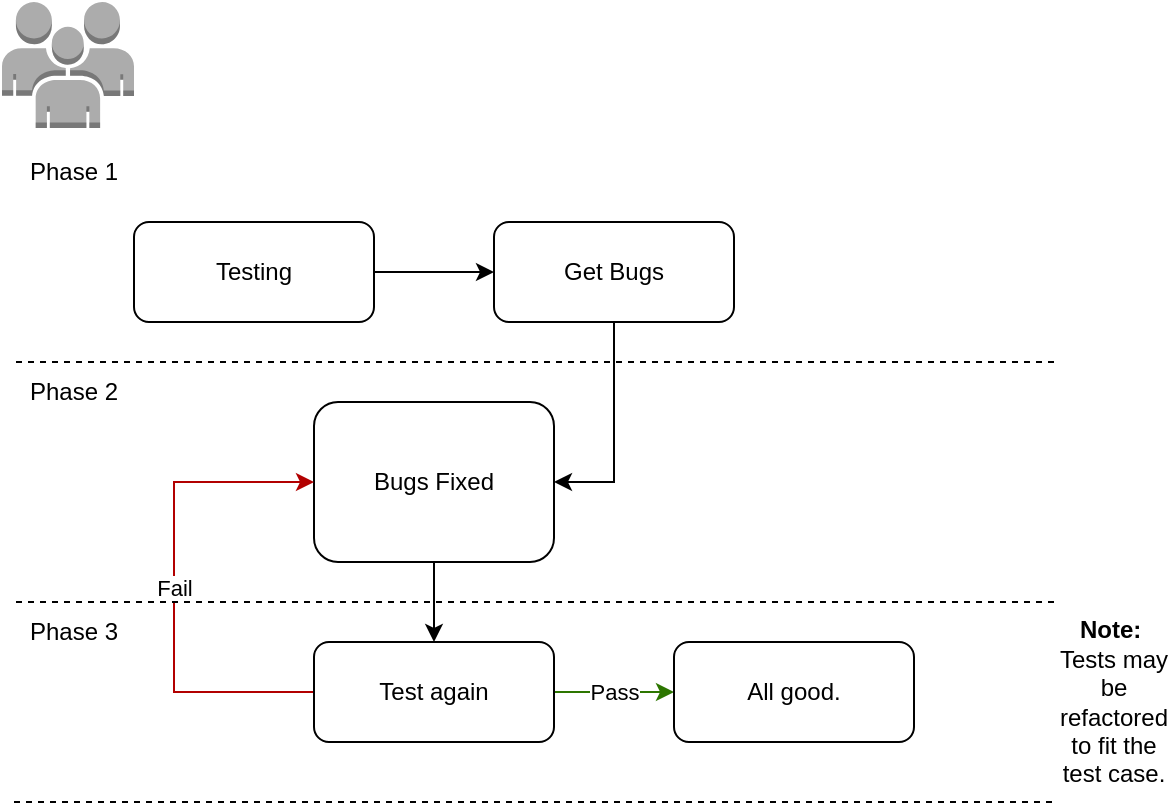 <mxfile version="22.1.2" type="device">
  <diagram id="C5RBs43oDa-KdzZeNtuy" name="Page-1">
    <mxGraphModel dx="880" dy="1695" grid="1" gridSize="10" guides="1" tooltips="1" connect="1" arrows="1" fold="1" page="1" pageScale="1" pageWidth="827" pageHeight="1169" math="0" shadow="0">
      <root>
        <mxCell id="WIyWlLk6GJQsqaUBKTNV-0" />
        <mxCell id="WIyWlLk6GJQsqaUBKTNV-1" parent="WIyWlLk6GJQsqaUBKTNV-0" />
        <mxCell id="XdQMdt_0wAIVgIbwpiIw-6" style="edgeStyle=orthogonalEdgeStyle;rounded=0;orthogonalLoop=1;jettySize=auto;html=1;entryX=0;entryY=0.5;entryDx=0;entryDy=0;" edge="1" parent="WIyWlLk6GJQsqaUBKTNV-1" source="XdQMdt_0wAIVgIbwpiIw-1" target="XdQMdt_0wAIVgIbwpiIw-2">
          <mxGeometry relative="1" as="geometry" />
        </mxCell>
        <mxCell id="XdQMdt_0wAIVgIbwpiIw-1" value="Testing" style="rounded=1;whiteSpace=wrap;html=1;" vertex="1" parent="WIyWlLk6GJQsqaUBKTNV-1">
          <mxGeometry x="140" y="100" width="120" height="50" as="geometry" />
        </mxCell>
        <mxCell id="XdQMdt_0wAIVgIbwpiIw-7" style="edgeStyle=orthogonalEdgeStyle;rounded=0;orthogonalLoop=1;jettySize=auto;html=1;exitX=0.5;exitY=1;exitDx=0;exitDy=0;entryX=1;entryY=0.5;entryDx=0;entryDy=0;" edge="1" parent="WIyWlLk6GJQsqaUBKTNV-1" source="XdQMdt_0wAIVgIbwpiIw-2" target="XdQMdt_0wAIVgIbwpiIw-3">
          <mxGeometry relative="1" as="geometry" />
        </mxCell>
        <mxCell id="XdQMdt_0wAIVgIbwpiIw-2" value="Get Bugs" style="rounded=1;whiteSpace=wrap;html=1;" vertex="1" parent="WIyWlLk6GJQsqaUBKTNV-1">
          <mxGeometry x="320" y="100" width="120" height="50" as="geometry" />
        </mxCell>
        <mxCell id="XdQMdt_0wAIVgIbwpiIw-10" style="edgeStyle=orthogonalEdgeStyle;rounded=0;orthogonalLoop=1;jettySize=auto;html=1;entryX=0.5;entryY=0;entryDx=0;entryDy=0;" edge="1" parent="WIyWlLk6GJQsqaUBKTNV-1" source="XdQMdt_0wAIVgIbwpiIw-3" target="XdQMdt_0wAIVgIbwpiIw-4">
          <mxGeometry relative="1" as="geometry" />
        </mxCell>
        <mxCell id="XdQMdt_0wAIVgIbwpiIw-3" value="Bugs Fixed" style="rounded=1;whiteSpace=wrap;html=1;" vertex="1" parent="WIyWlLk6GJQsqaUBKTNV-1">
          <mxGeometry x="230" y="190" width="120" height="80" as="geometry" />
        </mxCell>
        <mxCell id="XdQMdt_0wAIVgIbwpiIw-11" value="Pass" style="edgeStyle=orthogonalEdgeStyle;rounded=0;orthogonalLoop=1;jettySize=auto;html=1;exitX=1;exitY=0.5;exitDx=0;exitDy=0;entryX=0;entryY=0.5;entryDx=0;entryDy=0;fillColor=#60a917;strokeColor=#2D7600;" edge="1" parent="WIyWlLk6GJQsqaUBKTNV-1" source="XdQMdt_0wAIVgIbwpiIw-4" target="XdQMdt_0wAIVgIbwpiIw-5">
          <mxGeometry relative="1" as="geometry" />
        </mxCell>
        <mxCell id="XdQMdt_0wAIVgIbwpiIw-12" value="Fail" style="edgeStyle=orthogonalEdgeStyle;rounded=0;orthogonalLoop=1;jettySize=auto;html=1;entryX=0;entryY=0.5;entryDx=0;entryDy=0;fillColor=#e51400;strokeColor=#B20000;" edge="1" parent="WIyWlLk6GJQsqaUBKTNV-1" source="XdQMdt_0wAIVgIbwpiIw-4" target="XdQMdt_0wAIVgIbwpiIw-3">
          <mxGeometry relative="1" as="geometry">
            <mxPoint x="80" y="220" as="targetPoint" />
            <Array as="points">
              <mxPoint x="160" y="335" />
              <mxPoint x="160" y="230" />
            </Array>
          </mxGeometry>
        </mxCell>
        <mxCell id="XdQMdt_0wAIVgIbwpiIw-4" value="Test again" style="rounded=1;whiteSpace=wrap;html=1;" vertex="1" parent="WIyWlLk6GJQsqaUBKTNV-1">
          <mxGeometry x="230" y="310" width="120" height="50" as="geometry" />
        </mxCell>
        <mxCell id="XdQMdt_0wAIVgIbwpiIw-5" value="All good." style="rounded=1;whiteSpace=wrap;html=1;" vertex="1" parent="WIyWlLk6GJQsqaUBKTNV-1">
          <mxGeometry x="410" y="310" width="120" height="50" as="geometry" />
        </mxCell>
        <mxCell id="XdQMdt_0wAIVgIbwpiIw-13" value="" style="endArrow=none;dashed=1;html=1;rounded=0;" edge="1" parent="WIyWlLk6GJQsqaUBKTNV-1">
          <mxGeometry width="50" height="50" relative="1" as="geometry">
            <mxPoint x="600" y="170" as="sourcePoint" />
            <mxPoint x="80" y="170" as="targetPoint" />
          </mxGeometry>
        </mxCell>
        <mxCell id="XdQMdt_0wAIVgIbwpiIw-14" value="" style="endArrow=none;dashed=1;html=1;rounded=0;" edge="1" parent="WIyWlLk6GJQsqaUBKTNV-1">
          <mxGeometry width="50" height="50" relative="1" as="geometry">
            <mxPoint x="600" y="290" as="sourcePoint" />
            <mxPoint x="80" y="290" as="targetPoint" />
          </mxGeometry>
        </mxCell>
        <mxCell id="XdQMdt_0wAIVgIbwpiIw-15" value="" style="endArrow=none;dashed=1;html=1;rounded=0;" edge="1" parent="WIyWlLk6GJQsqaUBKTNV-1">
          <mxGeometry width="50" height="50" relative="1" as="geometry">
            <mxPoint x="599" y="390" as="sourcePoint" />
            <mxPoint x="79" y="390" as="targetPoint" />
          </mxGeometry>
        </mxCell>
        <mxCell id="XdQMdt_0wAIVgIbwpiIw-16" value="Phase 1" style="text;html=1;strokeColor=none;fillColor=none;align=center;verticalAlign=middle;whiteSpace=wrap;rounded=0;" vertex="1" parent="WIyWlLk6GJQsqaUBKTNV-1">
          <mxGeometry x="80" y="60" width="60" height="30" as="geometry" />
        </mxCell>
        <mxCell id="XdQMdt_0wAIVgIbwpiIw-17" value="Phase 2" style="text;html=1;strokeColor=none;fillColor=none;align=center;verticalAlign=middle;whiteSpace=wrap;rounded=0;" vertex="1" parent="WIyWlLk6GJQsqaUBKTNV-1">
          <mxGeometry x="80" y="170" width="60" height="30" as="geometry" />
        </mxCell>
        <mxCell id="XdQMdt_0wAIVgIbwpiIw-18" value="Phase 3" style="text;html=1;strokeColor=none;fillColor=none;align=center;verticalAlign=middle;whiteSpace=wrap;rounded=0;" vertex="1" parent="WIyWlLk6GJQsqaUBKTNV-1">
          <mxGeometry x="80" y="290" width="60" height="30" as="geometry" />
        </mxCell>
        <mxCell id="XdQMdt_0wAIVgIbwpiIw-19" value="" style="outlineConnect=0;dashed=0;verticalLabelPosition=bottom;verticalAlign=top;align=center;html=1;shape=mxgraph.aws3.users;fillColor=#ACACAC;gradientColor=none;" vertex="1" parent="WIyWlLk6GJQsqaUBKTNV-1">
          <mxGeometry x="74" y="-10" width="66" height="63" as="geometry" />
        </mxCell>
        <mxCell id="XdQMdt_0wAIVgIbwpiIw-20" value="&lt;b&gt;Note:&amp;nbsp;&lt;/b&gt;&lt;br&gt;Tests may be refactored to fit the test case." style="text;html=1;strokeColor=none;fillColor=none;align=center;verticalAlign=middle;whiteSpace=wrap;rounded=0;" vertex="1" parent="WIyWlLk6GJQsqaUBKTNV-1">
          <mxGeometry x="600" y="290" width="60" height="100" as="geometry" />
        </mxCell>
      </root>
    </mxGraphModel>
  </diagram>
</mxfile>
